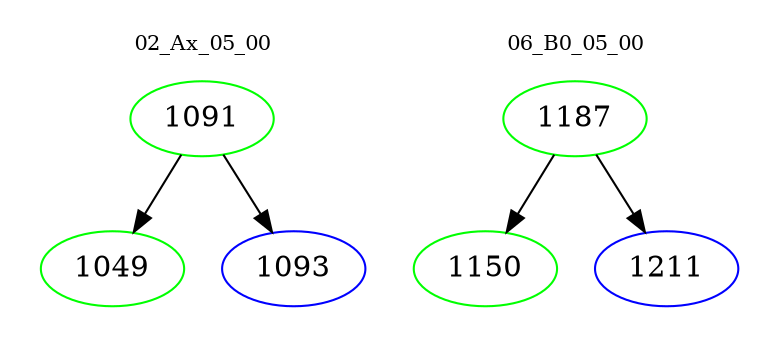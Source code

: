 digraph{
subgraph cluster_0 {
color = white
label = "02_Ax_05_00";
fontsize=10;
T0_1091 [label="1091", color="green"]
T0_1091 -> T0_1049 [color="black"]
T0_1049 [label="1049", color="green"]
T0_1091 -> T0_1093 [color="black"]
T0_1093 [label="1093", color="blue"]
}
subgraph cluster_1 {
color = white
label = "06_B0_05_00";
fontsize=10;
T1_1187 [label="1187", color="green"]
T1_1187 -> T1_1150 [color="black"]
T1_1150 [label="1150", color="green"]
T1_1187 -> T1_1211 [color="black"]
T1_1211 [label="1211", color="blue"]
}
}
